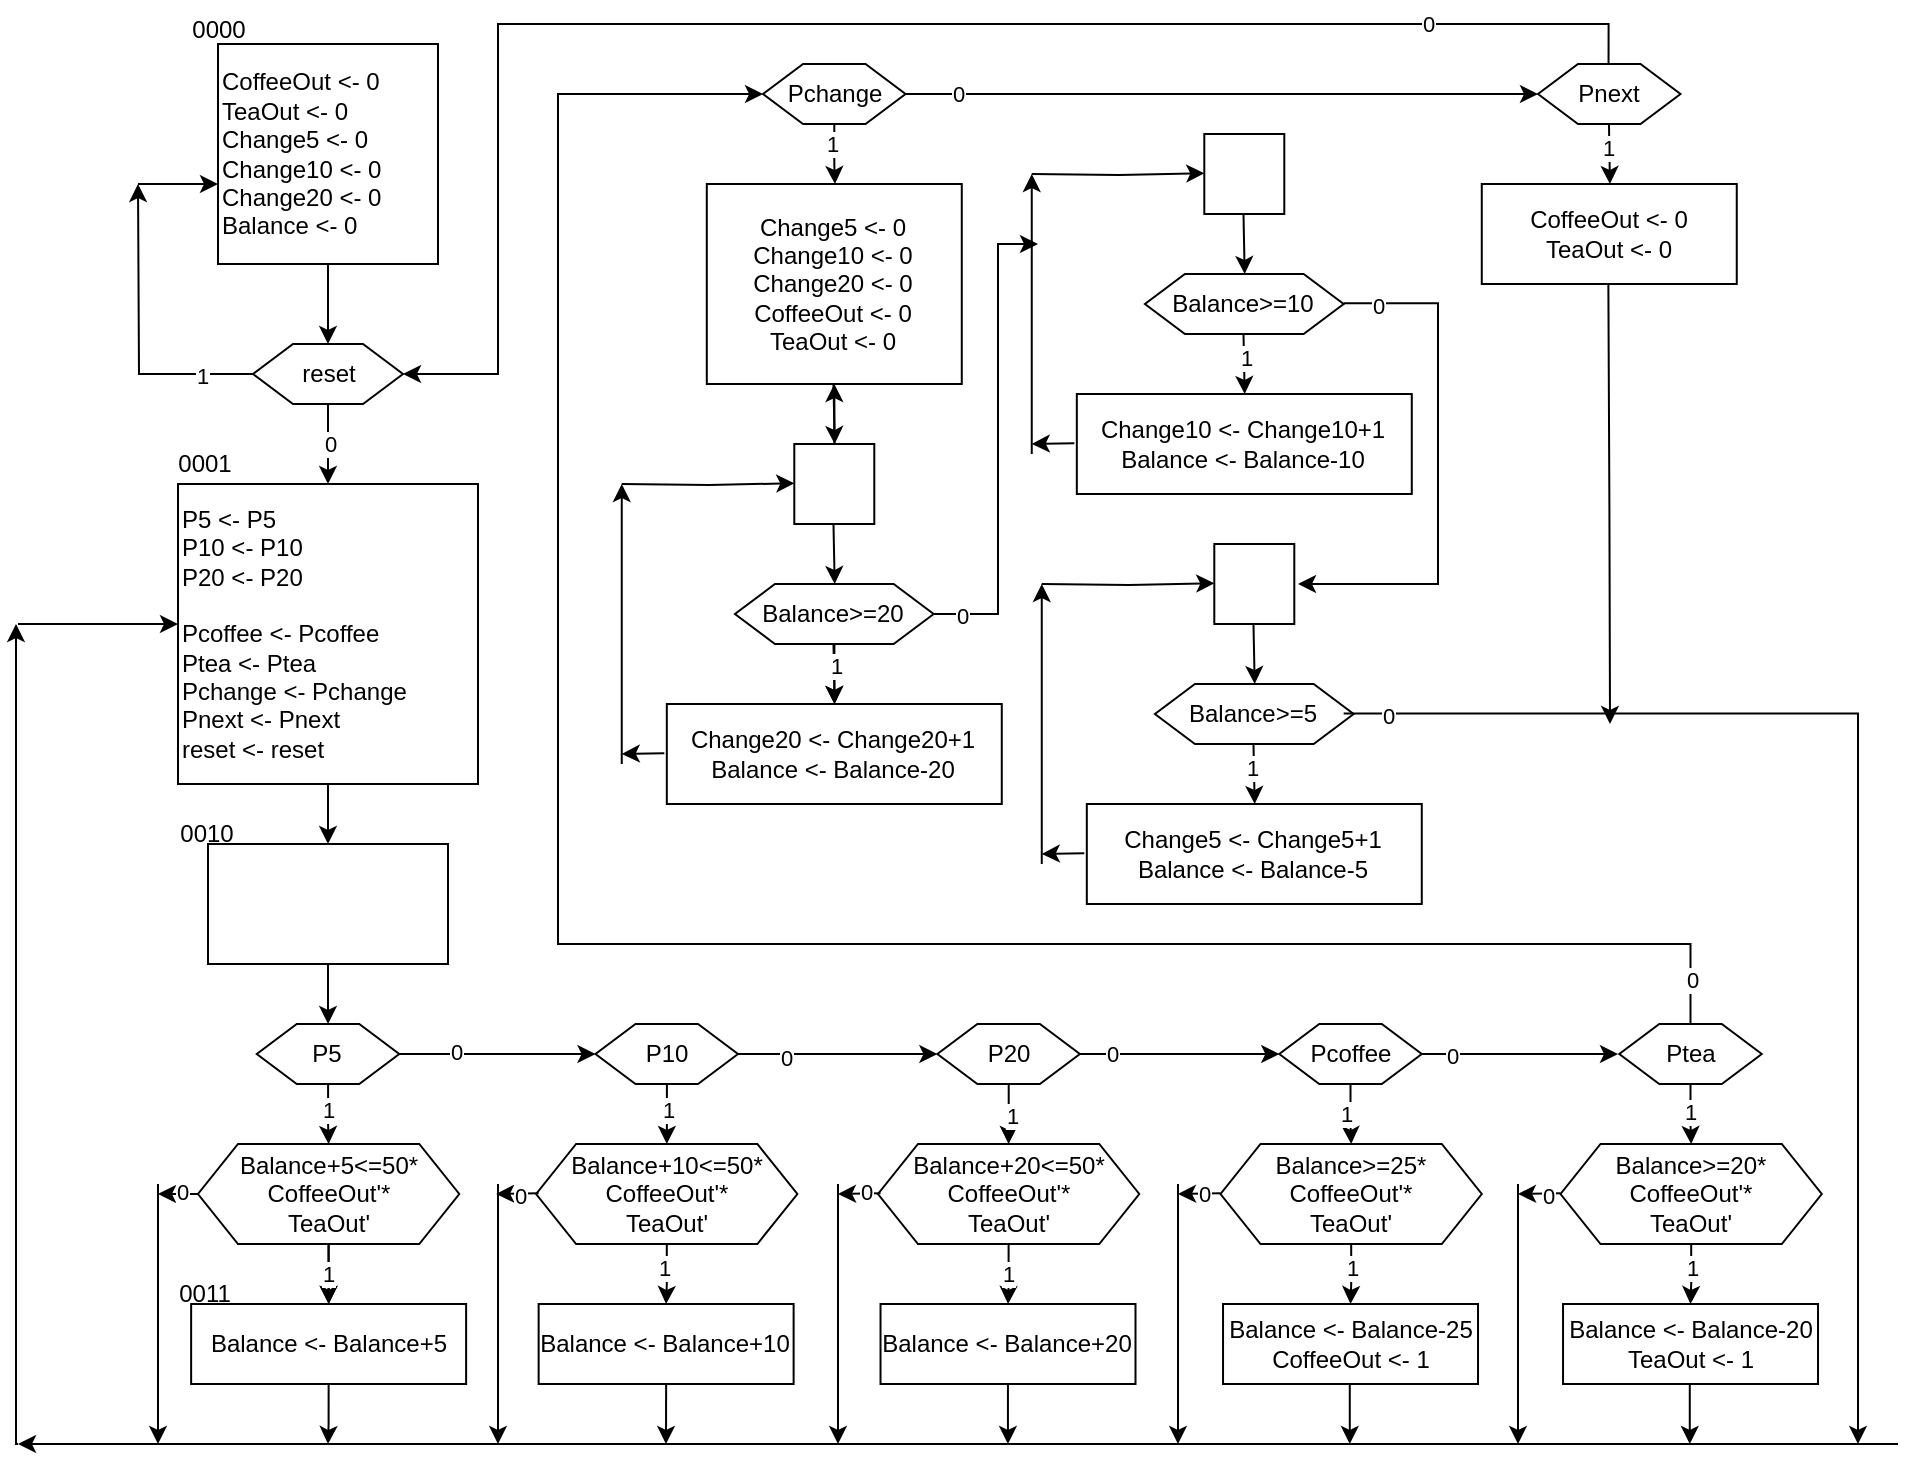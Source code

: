 <mxfile version="22.0.8" type="github">
  <diagram name="Page-1" id="a-lz978gGx6K19uARcvc">
    <mxGraphModel dx="2284" dy="790" grid="1" gridSize="10" guides="1" tooltips="1" connect="1" arrows="1" fold="1" page="1" pageScale="1" pageWidth="850" pageHeight="1100" math="0" shadow="0">
      <root>
        <mxCell id="0" />
        <mxCell id="1" parent="0" />
        <mxCell id="YPnYqugieRIAXHoPEM4v-4" value="" style="edgeStyle=orthogonalEdgeStyle;rounded=0;orthogonalLoop=1;jettySize=auto;html=1;" parent="1" source="YPnYqugieRIAXHoPEM4v-1" target="YPnYqugieRIAXHoPEM4v-2" edge="1">
          <mxGeometry relative="1" as="geometry" />
        </mxCell>
        <mxCell id="YPnYqugieRIAXHoPEM4v-1" value="CoffeeOut &amp;lt;- 0&lt;br&gt;TeaOut &amp;lt;- 0&lt;br&gt;Change5 &amp;lt;- 0&lt;br&gt;Change10 &amp;lt;- 0&lt;br&gt;Change20 &amp;lt;- 0&lt;br&gt;&lt;div style=&quot;&quot;&gt;&lt;span style=&quot;background-color: initial;&quot;&gt;Balance &amp;lt;- 0&lt;/span&gt;&lt;/div&gt;" style="whiteSpace=wrap;html=1;aspect=fixed;align=left;" parent="1" vertex="1">
          <mxGeometry x="80" y="80" width="110" height="110" as="geometry" />
        </mxCell>
        <mxCell id="YPnYqugieRIAXHoPEM4v-5" style="edgeStyle=orthogonalEdgeStyle;rounded=0;orthogonalLoop=1;jettySize=auto;html=1;" parent="1" source="YPnYqugieRIAXHoPEM4v-2" edge="1">
          <mxGeometry relative="1" as="geometry">
            <mxPoint x="40" y="150" as="targetPoint" />
          </mxGeometry>
        </mxCell>
        <mxCell id="B4vN6VEIP0nUrANsFfqJ-103" value="1" style="edgeLabel;html=1;align=center;verticalAlign=middle;resizable=0;points=[];" parent="YPnYqugieRIAXHoPEM4v-5" vertex="1" connectable="0">
          <mxGeometry x="-0.662" y="1" relative="1" as="geometry">
            <mxPoint as="offset" />
          </mxGeometry>
        </mxCell>
        <mxCell id="YPnYqugieRIAXHoPEM4v-8" style="edgeStyle=orthogonalEdgeStyle;rounded=0;orthogonalLoop=1;jettySize=auto;html=1;exitX=0.5;exitY=1;exitDx=0;exitDy=0;entryX=0.5;entryY=0;entryDx=0;entryDy=0;" parent="1" source="YPnYqugieRIAXHoPEM4v-2" target="YPnYqugieRIAXHoPEM4v-9" edge="1">
          <mxGeometry relative="1" as="geometry">
            <mxPoint x="135" y="290" as="targetPoint" />
          </mxGeometry>
        </mxCell>
        <mxCell id="B4vN6VEIP0nUrANsFfqJ-104" value="0" style="edgeLabel;html=1;align=center;verticalAlign=middle;resizable=0;points=[];" parent="YPnYqugieRIAXHoPEM4v-8" vertex="1" connectable="0">
          <mxGeometry x="-0.032" y="1" relative="1" as="geometry">
            <mxPoint as="offset" />
          </mxGeometry>
        </mxCell>
        <mxCell id="YPnYqugieRIAXHoPEM4v-2" value="reset" style="shape=hexagon;perimeter=hexagonPerimeter2;whiteSpace=wrap;html=1;fixedSize=1;" parent="1" vertex="1">
          <mxGeometry x="97.5" y="230" width="75" height="30" as="geometry" />
        </mxCell>
        <mxCell id="YPnYqugieRIAXHoPEM4v-7" value="" style="endArrow=classic;html=1;rounded=0;" parent="1" edge="1">
          <mxGeometry width="50" height="50" relative="1" as="geometry">
            <mxPoint x="40" y="150" as="sourcePoint" />
            <mxPoint x="80" y="150" as="targetPoint" />
          </mxGeometry>
        </mxCell>
        <mxCell id="YPnYqugieRIAXHoPEM4v-11" value="" style="edgeStyle=orthogonalEdgeStyle;rounded=0;orthogonalLoop=1;jettySize=auto;html=1;" parent="1" source="YPnYqugieRIAXHoPEM4v-9" target="YPnYqugieRIAXHoPEM4v-10" edge="1">
          <mxGeometry relative="1" as="geometry" />
        </mxCell>
        <mxCell id="YPnYqugieRIAXHoPEM4v-9" value="P5 &amp;lt;- P5&lt;br&gt;P10 &amp;lt;- P10&lt;br&gt;P20 &amp;lt;- P20&lt;br&gt;&lt;br&gt;Pcoffee &amp;lt;- Pcoffee&lt;br&gt;Ptea &amp;lt;- Ptea&lt;br&gt;&lt;div style=&quot;&quot;&gt;&lt;span style=&quot;background-color: initial;&quot;&gt;Pchange &amp;lt;- Pchange&lt;/span&gt;&lt;/div&gt;&lt;div style=&quot;&quot;&gt;&lt;span style=&quot;background-color: initial;&quot;&gt;Pnext &amp;lt;- Pnext&lt;br&gt;&lt;/span&gt;&lt;/div&gt;&lt;div style=&quot;&quot;&gt;reset &amp;lt;- reset&lt;/div&gt;" style="whiteSpace=wrap;html=1;aspect=fixed;align=left;" parent="1" vertex="1">
          <mxGeometry x="60" y="300" width="150" height="150" as="geometry" />
        </mxCell>
        <mxCell id="B4vN6VEIP0nUrANsFfqJ-2" value="" style="edgeStyle=orthogonalEdgeStyle;rounded=0;orthogonalLoop=1;jettySize=auto;html=1;" parent="1" source="YPnYqugieRIAXHoPEM4v-10" target="B4vN6VEIP0nUrANsFfqJ-1" edge="1">
          <mxGeometry relative="1" as="geometry" />
        </mxCell>
        <mxCell id="YPnYqugieRIAXHoPEM4v-10" value="" style="whiteSpace=wrap;html=1;align=left;" parent="1" vertex="1">
          <mxGeometry x="75" y="480" width="120" height="60" as="geometry" />
        </mxCell>
        <mxCell id="B4vN6VEIP0nUrANsFfqJ-4" value="" style="edgeStyle=orthogonalEdgeStyle;rounded=0;orthogonalLoop=1;jettySize=auto;html=1;entryX=0;entryY=0.5;entryDx=0;entryDy=0;" parent="1" source="B4vN6VEIP0nUrANsFfqJ-1" target="B4vN6VEIP0nUrANsFfqJ-14" edge="1">
          <mxGeometry relative="1" as="geometry">
            <mxPoint x="230" y="585" as="targetPoint" />
          </mxGeometry>
        </mxCell>
        <mxCell id="B4vN6VEIP0nUrANsFfqJ-105" value="0" style="edgeLabel;html=1;align=center;verticalAlign=middle;resizable=0;points=[];" parent="B4vN6VEIP0nUrANsFfqJ-4" vertex="1" connectable="0">
          <mxGeometry x="-0.428" y="1" relative="1" as="geometry">
            <mxPoint as="offset" />
          </mxGeometry>
        </mxCell>
        <mxCell id="B4vN6VEIP0nUrANsFfqJ-6" value="" style="edgeStyle=orthogonalEdgeStyle;rounded=0;orthogonalLoop=1;jettySize=auto;html=1;" parent="1" source="B4vN6VEIP0nUrANsFfqJ-1" target="B4vN6VEIP0nUrANsFfqJ-5" edge="1">
          <mxGeometry relative="1" as="geometry" />
        </mxCell>
        <mxCell id="B4vN6VEIP0nUrANsFfqJ-109" value="1" style="edgeLabel;html=1;align=center;verticalAlign=middle;resizable=0;points=[];" parent="B4vN6VEIP0nUrANsFfqJ-6" vertex="1" connectable="0">
          <mxGeometry x="-0.318" relative="1" as="geometry">
            <mxPoint y="2" as="offset" />
          </mxGeometry>
        </mxCell>
        <mxCell id="B4vN6VEIP0nUrANsFfqJ-1" value="P5" style="shape=hexagon;perimeter=hexagonPerimeter2;whiteSpace=wrap;html=1;fixedSize=1;" parent="1" vertex="1">
          <mxGeometry x="99.38" y="570" width="71.25" height="30" as="geometry" />
        </mxCell>
        <mxCell id="B4vN6VEIP0nUrANsFfqJ-8" value="" style="edgeStyle=orthogonalEdgeStyle;rounded=0;orthogonalLoop=1;jettySize=auto;html=1;" parent="1" source="B4vN6VEIP0nUrANsFfqJ-5" target="B4vN6VEIP0nUrANsFfqJ-7" edge="1">
          <mxGeometry relative="1" as="geometry" />
        </mxCell>
        <mxCell id="B4vN6VEIP0nUrANsFfqJ-21" value="1" style="edgeStyle=orthogonalEdgeStyle;rounded=0;orthogonalLoop=1;jettySize=auto;html=1;" parent="1" source="B4vN6VEIP0nUrANsFfqJ-5" target="B4vN6VEIP0nUrANsFfqJ-7" edge="1">
          <mxGeometry relative="1" as="geometry" />
        </mxCell>
        <mxCell id="B4vN6VEIP0nUrANsFfqJ-5" value="Balance+5&amp;lt;=50*&lt;br&gt;CoffeeOut&#39;*&lt;br&gt;TeaOut&#39;" style="shape=hexagon;perimeter=hexagonPerimeter2;whiteSpace=wrap;html=1;fixedSize=1;" parent="1" vertex="1">
          <mxGeometry x="70" y="630" width="130.63" height="50" as="geometry" />
        </mxCell>
        <mxCell id="B4vN6VEIP0nUrANsFfqJ-7" value="Balance &amp;lt;- Balance+5" style="whiteSpace=wrap;html=1;" parent="1" vertex="1">
          <mxGeometry x="66.57" y="710" width="137.49" height="40" as="geometry" />
        </mxCell>
        <mxCell id="B4vN6VEIP0nUrANsFfqJ-10" value="" style="endArrow=classic;html=1;rounded=0;" parent="1" edge="1">
          <mxGeometry width="50" height="50" relative="1" as="geometry">
            <mxPoint x="-20" y="370" as="sourcePoint" />
            <mxPoint x="60" y="370" as="targetPoint" />
          </mxGeometry>
        </mxCell>
        <mxCell id="B4vN6VEIP0nUrANsFfqJ-11" value="" style="endArrow=classic;html=1;rounded=0;exitX=0;exitY=0.5;exitDx=0;exitDy=0;" parent="1" source="B4vN6VEIP0nUrANsFfqJ-5" edge="1">
          <mxGeometry width="50" height="50" relative="1" as="geometry">
            <mxPoint x="30" y="654.63" as="sourcePoint" />
            <mxPoint x="50" y="655" as="targetPoint" />
          </mxGeometry>
        </mxCell>
        <mxCell id="B4vN6VEIP0nUrANsFfqJ-114" value="0" style="edgeLabel;html=1;align=center;verticalAlign=middle;resizable=0;points=[];" parent="B4vN6VEIP0nUrANsFfqJ-11" vertex="1" connectable="0">
          <mxGeometry x="-0.22" y="-1" relative="1" as="geometry">
            <mxPoint as="offset" />
          </mxGeometry>
        </mxCell>
        <mxCell id="B4vN6VEIP0nUrANsFfqJ-12" value="" style="edgeStyle=orthogonalEdgeStyle;rounded=0;orthogonalLoop=1;jettySize=auto;html=1;entryX=0;entryY=0.5;entryDx=0;entryDy=0;" parent="1" source="B4vN6VEIP0nUrANsFfqJ-14" target="B4vN6VEIP0nUrANsFfqJ-26" edge="1">
          <mxGeometry relative="1" as="geometry">
            <mxPoint x="380" y="585" as="targetPoint" />
          </mxGeometry>
        </mxCell>
        <mxCell id="B4vN6VEIP0nUrANsFfqJ-106" value="0" style="edgeLabel;html=1;align=center;verticalAlign=middle;resizable=0;points=[];" parent="B4vN6VEIP0nUrANsFfqJ-12" vertex="1" connectable="0">
          <mxGeometry x="-0.52" y="-2" relative="1" as="geometry">
            <mxPoint as="offset" />
          </mxGeometry>
        </mxCell>
        <mxCell id="B4vN6VEIP0nUrANsFfqJ-13" value="" style="edgeStyle=orthogonalEdgeStyle;rounded=0;orthogonalLoop=1;jettySize=auto;html=1;" parent="1" source="B4vN6VEIP0nUrANsFfqJ-14" target="B4vN6VEIP0nUrANsFfqJ-16" edge="1">
          <mxGeometry relative="1" as="geometry" />
        </mxCell>
        <mxCell id="B4vN6VEIP0nUrANsFfqJ-110" value="1" style="edgeLabel;html=1;align=center;verticalAlign=middle;resizable=0;points=[];" parent="B4vN6VEIP0nUrANsFfqJ-13" vertex="1" connectable="0">
          <mxGeometry x="-0.314" relative="1" as="geometry">
            <mxPoint y="2" as="offset" />
          </mxGeometry>
        </mxCell>
        <mxCell id="B4vN6VEIP0nUrANsFfqJ-14" value="P10" style="shape=hexagon;perimeter=hexagonPerimeter2;whiteSpace=wrap;html=1;fixedSize=1;" parent="1" vertex="1">
          <mxGeometry x="268.75" y="570" width="71.25" height="30" as="geometry" />
        </mxCell>
        <mxCell id="B4vN6VEIP0nUrANsFfqJ-15" value="" style="edgeStyle=orthogonalEdgeStyle;rounded=0;orthogonalLoop=1;jettySize=auto;html=1;" parent="1" source="B4vN6VEIP0nUrANsFfqJ-16" target="B4vN6VEIP0nUrANsFfqJ-17" edge="1">
          <mxGeometry relative="1" as="geometry" />
        </mxCell>
        <mxCell id="B4vN6VEIP0nUrANsFfqJ-119" value="1" style="edgeLabel;html=1;align=center;verticalAlign=middle;resizable=0;points=[];" parent="B4vN6VEIP0nUrANsFfqJ-15" vertex="1" connectable="0">
          <mxGeometry x="-0.204" y="-2" relative="1" as="geometry">
            <mxPoint as="offset" />
          </mxGeometry>
        </mxCell>
        <mxCell id="B4vN6VEIP0nUrANsFfqJ-16" value="Balance+10&amp;lt;=50*&lt;br&gt;CoffeeOut&#39;*&lt;br&gt;TeaOut&#39;" style="shape=hexagon;perimeter=hexagonPerimeter2;whiteSpace=wrap;html=1;fixedSize=1;" parent="1" vertex="1">
          <mxGeometry x="239.06" y="630" width="130.63" height="50" as="geometry" />
        </mxCell>
        <mxCell id="B4vN6VEIP0nUrANsFfqJ-17" value="Balance &amp;lt;- Balance+10" style="whiteSpace=wrap;html=1;" parent="1" vertex="1">
          <mxGeometry x="240.32" y="710" width="127.49" height="40" as="geometry" />
        </mxCell>
        <mxCell id="B4vN6VEIP0nUrANsFfqJ-19" value="" style="endArrow=classic;html=1;rounded=0;" parent="1" edge="1">
          <mxGeometry width="50" height="50" relative="1" as="geometry">
            <mxPoint x="920" y="780" as="sourcePoint" />
            <mxPoint x="-20" y="780" as="targetPoint" />
          </mxGeometry>
        </mxCell>
        <mxCell id="B4vN6VEIP0nUrANsFfqJ-20" value="" style="edgeStyle=orthogonalEdgeStyle;rounded=0;orthogonalLoop=1;jettySize=auto;html=1;exitX=0.5;exitY=1;exitDx=0;exitDy=0;" parent="1" source="B4vN6VEIP0nUrANsFfqJ-17" edge="1">
          <mxGeometry relative="1" as="geometry">
            <mxPoint x="284.63" y="800" as="sourcePoint" />
            <mxPoint x="304" y="780" as="targetPoint" />
          </mxGeometry>
        </mxCell>
        <mxCell id="B4vN6VEIP0nUrANsFfqJ-22" value="" style="edgeStyle=orthogonalEdgeStyle;rounded=0;orthogonalLoop=1;jettySize=auto;html=1;" parent="1" edge="1">
          <mxGeometry relative="1" as="geometry">
            <mxPoint x="-20" y="780" as="sourcePoint" />
            <mxPoint x="-21" y="370" as="targetPoint" />
            <Array as="points">
              <mxPoint x="-21" y="780" />
            </Array>
          </mxGeometry>
        </mxCell>
        <mxCell id="B4vN6VEIP0nUrANsFfqJ-23" value="" style="edgeStyle=orthogonalEdgeStyle;rounded=0;orthogonalLoop=1;jettySize=auto;html=1;exitX=0.5;exitY=1;exitDx=0;exitDy=0;" parent="1" source="B4vN6VEIP0nUrANsFfqJ-7" edge="1">
          <mxGeometry relative="1" as="geometry">
            <mxPoint x="60" y="740" as="sourcePoint" />
            <mxPoint x="135" y="780" as="targetPoint" />
            <Array as="points">
              <mxPoint x="135" y="770" />
              <mxPoint x="135" y="770" />
            </Array>
          </mxGeometry>
        </mxCell>
        <mxCell id="B4vN6VEIP0nUrANsFfqJ-24" value="" style="edgeStyle=orthogonalEdgeStyle;rounded=0;orthogonalLoop=1;jettySize=auto;html=1;entryX=0;entryY=0.5;entryDx=0;entryDy=0;" parent="1" source="B4vN6VEIP0nUrANsFfqJ-26" target="B4vN6VEIP0nUrANsFfqJ-36" edge="1">
          <mxGeometry relative="1" as="geometry">
            <mxPoint x="570.31" y="585" as="targetPoint" />
          </mxGeometry>
        </mxCell>
        <mxCell id="B4vN6VEIP0nUrANsFfqJ-107" value="0" style="edgeLabel;html=1;align=center;verticalAlign=middle;resizable=0;points=[];" parent="B4vN6VEIP0nUrANsFfqJ-24" vertex="1" connectable="0">
          <mxGeometry x="-0.686" relative="1" as="geometry">
            <mxPoint as="offset" />
          </mxGeometry>
        </mxCell>
        <mxCell id="B4vN6VEIP0nUrANsFfqJ-25" value="" style="edgeStyle=orthogonalEdgeStyle;rounded=0;orthogonalLoop=1;jettySize=auto;html=1;" parent="1" source="B4vN6VEIP0nUrANsFfqJ-26" target="B4vN6VEIP0nUrANsFfqJ-28" edge="1">
          <mxGeometry relative="1" as="geometry" />
        </mxCell>
        <mxCell id="B4vN6VEIP0nUrANsFfqJ-111" value="1" style="edgeLabel;html=1;align=center;verticalAlign=middle;resizable=0;points=[];" parent="B4vN6VEIP0nUrANsFfqJ-25" vertex="1" connectable="0">
          <mxGeometry x="-0.167" y="1" relative="1" as="geometry">
            <mxPoint y="3" as="offset" />
          </mxGeometry>
        </mxCell>
        <mxCell id="B4vN6VEIP0nUrANsFfqJ-26" value="P20" style="shape=hexagon;perimeter=hexagonPerimeter2;whiteSpace=wrap;html=1;fixedSize=1;" parent="1" vertex="1">
          <mxGeometry x="439.69" y="570" width="71.25" height="30" as="geometry" />
        </mxCell>
        <mxCell id="B4vN6VEIP0nUrANsFfqJ-27" value="1" style="edgeStyle=orthogonalEdgeStyle;rounded=0;orthogonalLoop=1;jettySize=auto;html=1;" parent="1" source="B4vN6VEIP0nUrANsFfqJ-28" target="B4vN6VEIP0nUrANsFfqJ-29" edge="1">
          <mxGeometry relative="1" as="geometry" />
        </mxCell>
        <mxCell id="B4vN6VEIP0nUrANsFfqJ-28" value="Balance+20&amp;lt;=50*&lt;br&gt;CoffeeOut&#39;*&lt;br&gt;TeaOut&#39;" style="shape=hexagon;perimeter=hexagonPerimeter2;whiteSpace=wrap;html=1;fixedSize=1;" parent="1" vertex="1">
          <mxGeometry x="410" y="630" width="130.63" height="50" as="geometry" />
        </mxCell>
        <mxCell id="B4vN6VEIP0nUrANsFfqJ-29" value="Balance &amp;lt;- Balance+20" style="whiteSpace=wrap;html=1;" parent="1" vertex="1">
          <mxGeometry x="411.26" y="710" width="127.49" height="40" as="geometry" />
        </mxCell>
        <mxCell id="B4vN6VEIP0nUrANsFfqJ-34" value="" style="edgeStyle=orthogonalEdgeStyle;rounded=0;orthogonalLoop=1;jettySize=auto;html=1;" parent="1" source="B4vN6VEIP0nUrANsFfqJ-36" edge="1">
          <mxGeometry relative="1" as="geometry">
            <mxPoint x="780" y="585" as="targetPoint" />
          </mxGeometry>
        </mxCell>
        <mxCell id="B4vN6VEIP0nUrANsFfqJ-108" value="0" style="edgeLabel;html=1;align=center;verticalAlign=middle;resizable=0;points=[];" parent="B4vN6VEIP0nUrANsFfqJ-34" vertex="1" connectable="0">
          <mxGeometry x="-0.702" y="-1" relative="1" as="geometry">
            <mxPoint as="offset" />
          </mxGeometry>
        </mxCell>
        <mxCell id="B4vN6VEIP0nUrANsFfqJ-35" value="" style="edgeStyle=orthogonalEdgeStyle;rounded=0;orthogonalLoop=1;jettySize=auto;html=1;" parent="1" source="B4vN6VEIP0nUrANsFfqJ-36" target="B4vN6VEIP0nUrANsFfqJ-38" edge="1">
          <mxGeometry relative="1" as="geometry" />
        </mxCell>
        <mxCell id="B4vN6VEIP0nUrANsFfqJ-112" value="1" style="edgeLabel;html=1;align=center;verticalAlign=middle;resizable=0;points=[];" parent="B4vN6VEIP0nUrANsFfqJ-35" vertex="1" connectable="0">
          <mxGeometry x="-0.214" y="-2" relative="1" as="geometry">
            <mxPoint x="-1" y="3" as="offset" />
          </mxGeometry>
        </mxCell>
        <mxCell id="B4vN6VEIP0nUrANsFfqJ-36" value="Pcoffee" style="shape=hexagon;perimeter=hexagonPerimeter2;whiteSpace=wrap;html=1;fixedSize=1;" parent="1" vertex="1">
          <mxGeometry x="610.64" y="570" width="71.25" height="30" as="geometry" />
        </mxCell>
        <mxCell id="B4vN6VEIP0nUrANsFfqJ-37" value="" style="edgeStyle=orthogonalEdgeStyle;rounded=0;orthogonalLoop=1;jettySize=auto;html=1;" parent="1" source="B4vN6VEIP0nUrANsFfqJ-38" target="B4vN6VEIP0nUrANsFfqJ-39" edge="1">
          <mxGeometry relative="1" as="geometry" />
        </mxCell>
        <mxCell id="B4vN6VEIP0nUrANsFfqJ-120" value="1" style="edgeLabel;html=1;align=center;verticalAlign=middle;resizable=0;points=[];" parent="B4vN6VEIP0nUrANsFfqJ-37" vertex="1" connectable="0">
          <mxGeometry x="-0.204" relative="1" as="geometry">
            <mxPoint as="offset" />
          </mxGeometry>
        </mxCell>
        <mxCell id="B4vN6VEIP0nUrANsFfqJ-38" value="Balance&amp;gt;=25*&lt;br&gt;CoffeeOut&#39;*&lt;br&gt;TeaOut&#39;" style="shape=hexagon;perimeter=hexagonPerimeter2;whiteSpace=wrap;html=1;fixedSize=1;" parent="1" vertex="1">
          <mxGeometry x="581.26" y="630" width="130.63" height="50" as="geometry" />
        </mxCell>
        <mxCell id="B4vN6VEIP0nUrANsFfqJ-39" value="Balance &amp;lt;- Balance-25&lt;br&gt;CoffeeOut &amp;lt;- 1" style="whiteSpace=wrap;html=1;" parent="1" vertex="1">
          <mxGeometry x="582.52" y="710" width="127.49" height="40" as="geometry" />
        </mxCell>
        <mxCell id="B4vN6VEIP0nUrANsFfqJ-40" value="" style="edgeStyle=orthogonalEdgeStyle;rounded=0;orthogonalLoop=1;jettySize=auto;html=1;" parent="1" edge="1">
          <mxGeometry relative="1" as="geometry">
            <mxPoint x="645.89" y="750" as="sourcePoint" />
            <mxPoint x="645.89" y="780" as="targetPoint" />
          </mxGeometry>
        </mxCell>
        <mxCell id="B4vN6VEIP0nUrANsFfqJ-43" value="" style="edgeStyle=orthogonalEdgeStyle;rounded=0;orthogonalLoop=1;jettySize=auto;html=1;" parent="1" edge="1">
          <mxGeometry relative="1" as="geometry">
            <mxPoint x="50" y="650" as="sourcePoint" />
            <mxPoint x="50" y="780" as="targetPoint" />
          </mxGeometry>
        </mxCell>
        <mxCell id="B4vN6VEIP0nUrANsFfqJ-45" value="" style="endArrow=classic;html=1;rounded=0;exitX=0;exitY=0.5;exitDx=0;exitDy=0;" parent="1" edge="1">
          <mxGeometry width="50" height="50" relative="1" as="geometry">
            <mxPoint x="240.32" y="654.66" as="sourcePoint" />
            <mxPoint x="219.06" y="655" as="targetPoint" />
          </mxGeometry>
        </mxCell>
        <mxCell id="B4vN6VEIP0nUrANsFfqJ-115" value="0" style="edgeLabel;html=1;align=center;verticalAlign=middle;resizable=0;points=[];" parent="B4vN6VEIP0nUrANsFfqJ-45" vertex="1" connectable="0">
          <mxGeometry x="-0.074" y="1" relative="1" as="geometry">
            <mxPoint as="offset" />
          </mxGeometry>
        </mxCell>
        <mxCell id="B4vN6VEIP0nUrANsFfqJ-46" value="" style="edgeStyle=orthogonalEdgeStyle;rounded=0;orthogonalLoop=1;jettySize=auto;html=1;" parent="1" edge="1">
          <mxGeometry relative="1" as="geometry">
            <mxPoint x="220" y="650" as="sourcePoint" />
            <mxPoint x="220" y="780" as="targetPoint" />
          </mxGeometry>
        </mxCell>
        <mxCell id="B4vN6VEIP0nUrANsFfqJ-47" value="" style="endArrow=classic;html=1;rounded=0;exitX=0;exitY=0.5;exitDx=0;exitDy=0;" parent="1" edge="1">
          <mxGeometry width="50" height="50" relative="1" as="geometry">
            <mxPoint x="411.26" y="654.66" as="sourcePoint" />
            <mxPoint x="390" y="655" as="targetPoint" />
          </mxGeometry>
        </mxCell>
        <mxCell id="B4vN6VEIP0nUrANsFfqJ-116" value="0" style="edgeLabel;html=1;align=center;verticalAlign=middle;resizable=0;points=[];" parent="B4vN6VEIP0nUrANsFfqJ-47" vertex="1" connectable="0">
          <mxGeometry x="-0.286" y="-1" relative="1" as="geometry">
            <mxPoint as="offset" />
          </mxGeometry>
        </mxCell>
        <mxCell id="B4vN6VEIP0nUrANsFfqJ-48" value="" style="edgeStyle=orthogonalEdgeStyle;rounded=0;orthogonalLoop=1;jettySize=auto;html=1;" parent="1" edge="1">
          <mxGeometry relative="1" as="geometry">
            <mxPoint x="390" y="650" as="sourcePoint" />
            <mxPoint x="390" y="780" as="targetPoint" />
          </mxGeometry>
        </mxCell>
        <mxCell id="B4vN6VEIP0nUrANsFfqJ-49" value="" style="edgeStyle=orthogonalEdgeStyle;rounded=0;orthogonalLoop=1;jettySize=auto;html=1;exitX=0.5;exitY=1;exitDx=0;exitDy=0;" parent="1" edge="1">
          <mxGeometry relative="1" as="geometry">
            <mxPoint x="474.97" y="750" as="sourcePoint" />
            <mxPoint x="474.97" y="780" as="targetPoint" />
          </mxGeometry>
        </mxCell>
        <mxCell id="B4vN6VEIP0nUrANsFfqJ-50" value="" style="endArrow=classic;html=1;rounded=0;exitX=0;exitY=0.5;exitDx=0;exitDy=0;" parent="1" edge="1">
          <mxGeometry width="50" height="50" relative="1" as="geometry">
            <mxPoint x="581.26" y="654.66" as="sourcePoint" />
            <mxPoint x="560" y="655" as="targetPoint" />
          </mxGeometry>
        </mxCell>
        <mxCell id="B4vN6VEIP0nUrANsFfqJ-117" value="0" style="edgeLabel;html=1;align=center;verticalAlign=middle;resizable=0;points=[];" parent="B4vN6VEIP0nUrANsFfqJ-50" vertex="1" connectable="0">
          <mxGeometry x="-0.171" relative="1" as="geometry">
            <mxPoint as="offset" />
          </mxGeometry>
        </mxCell>
        <mxCell id="B4vN6VEIP0nUrANsFfqJ-51" value="" style="edgeStyle=orthogonalEdgeStyle;rounded=0;orthogonalLoop=1;jettySize=auto;html=1;" parent="1" edge="1">
          <mxGeometry relative="1" as="geometry">
            <mxPoint x="560" y="650" as="sourcePoint" />
            <mxPoint x="560" y="780" as="targetPoint" />
          </mxGeometry>
        </mxCell>
        <mxCell id="B4vN6VEIP0nUrANsFfqJ-52" value="" style="edgeStyle=orthogonalEdgeStyle;rounded=0;orthogonalLoop=1;jettySize=auto;html=1;entryX=0;entryY=0.5;entryDx=0;entryDy=0;" parent="1" source="B4vN6VEIP0nUrANsFfqJ-54" target="B4vN6VEIP0nUrANsFfqJ-64" edge="1">
          <mxGeometry relative="1" as="geometry">
            <mxPoint x="910" y="585" as="targetPoint" />
            <Array as="points">
              <mxPoint x="816" y="530" />
              <mxPoint x="250" y="530" />
              <mxPoint x="250" y="105" />
            </Array>
          </mxGeometry>
        </mxCell>
        <mxCell id="B4vN6VEIP0nUrANsFfqJ-122" value="0" style="edgeLabel;html=1;align=center;verticalAlign=middle;resizable=0;points=[];" parent="B4vN6VEIP0nUrANsFfqJ-52" vertex="1" connectable="0">
          <mxGeometry x="-0.96" relative="1" as="geometry">
            <mxPoint as="offset" />
          </mxGeometry>
        </mxCell>
        <mxCell id="B4vN6VEIP0nUrANsFfqJ-53" value="" style="edgeStyle=orthogonalEdgeStyle;rounded=0;orthogonalLoop=1;jettySize=auto;html=1;" parent="1" source="B4vN6VEIP0nUrANsFfqJ-54" target="B4vN6VEIP0nUrANsFfqJ-56" edge="1">
          <mxGeometry relative="1" as="geometry" />
        </mxCell>
        <mxCell id="B4vN6VEIP0nUrANsFfqJ-113" value="1" style="edgeLabel;html=1;align=center;verticalAlign=middle;resizable=0;points=[];" parent="B4vN6VEIP0nUrANsFfqJ-53" vertex="1" connectable="0">
          <mxGeometry x="-0.261" y="-1" relative="1" as="geometry">
            <mxPoint y="3" as="offset" />
          </mxGeometry>
        </mxCell>
        <mxCell id="B4vN6VEIP0nUrANsFfqJ-54" value="Ptea" style="shape=hexagon;perimeter=hexagonPerimeter2;whiteSpace=wrap;html=1;fixedSize=1;" parent="1" vertex="1">
          <mxGeometry x="780.64" y="570" width="71.25" height="30" as="geometry" />
        </mxCell>
        <mxCell id="B4vN6VEIP0nUrANsFfqJ-55" value="" style="edgeStyle=orthogonalEdgeStyle;rounded=0;orthogonalLoop=1;jettySize=auto;html=1;" parent="1" source="B4vN6VEIP0nUrANsFfqJ-56" target="B4vN6VEIP0nUrANsFfqJ-57" edge="1">
          <mxGeometry relative="1" as="geometry" />
        </mxCell>
        <mxCell id="B4vN6VEIP0nUrANsFfqJ-121" value="1" style="edgeLabel;html=1;align=center;verticalAlign=middle;resizable=0;points=[];" parent="B4vN6VEIP0nUrANsFfqJ-55" vertex="1" connectable="0">
          <mxGeometry x="-0.236" relative="1" as="geometry">
            <mxPoint as="offset" />
          </mxGeometry>
        </mxCell>
        <mxCell id="B4vN6VEIP0nUrANsFfqJ-56" value="Balance&amp;gt;=20*&lt;br&gt;CoffeeOut&#39;*&lt;br&gt;TeaOut&#39;" style="shape=hexagon;perimeter=hexagonPerimeter2;whiteSpace=wrap;html=1;fixedSize=1;" parent="1" vertex="1">
          <mxGeometry x="751.26" y="630" width="130.63" height="50" as="geometry" />
        </mxCell>
        <mxCell id="B4vN6VEIP0nUrANsFfqJ-57" value="Balance &amp;lt;- Balance-20&lt;br&gt;TeaOut &amp;lt;- 1" style="whiteSpace=wrap;html=1;" parent="1" vertex="1">
          <mxGeometry x="752.52" y="710" width="127.49" height="40" as="geometry" />
        </mxCell>
        <mxCell id="B4vN6VEIP0nUrANsFfqJ-58" value="" style="edgeStyle=orthogonalEdgeStyle;rounded=0;orthogonalLoop=1;jettySize=auto;html=1;" parent="1" edge="1">
          <mxGeometry relative="1" as="geometry">
            <mxPoint x="815.89" y="750" as="sourcePoint" />
            <mxPoint x="815.89" y="780" as="targetPoint" />
          </mxGeometry>
        </mxCell>
        <mxCell id="B4vN6VEIP0nUrANsFfqJ-59" value="" style="endArrow=classic;html=1;rounded=0;exitX=0;exitY=0.5;exitDx=0;exitDy=0;" parent="1" edge="1">
          <mxGeometry width="50" height="50" relative="1" as="geometry">
            <mxPoint x="751.26" y="654.66" as="sourcePoint" />
            <mxPoint x="730" y="655" as="targetPoint" />
          </mxGeometry>
        </mxCell>
        <mxCell id="B4vN6VEIP0nUrANsFfqJ-118" value="0" style="edgeLabel;html=1;align=center;verticalAlign=middle;resizable=0;points=[];" parent="B4vN6VEIP0nUrANsFfqJ-59" vertex="1" connectable="0">
          <mxGeometry x="-0.376" y="1" relative="1" as="geometry">
            <mxPoint as="offset" />
          </mxGeometry>
        </mxCell>
        <mxCell id="B4vN6VEIP0nUrANsFfqJ-60" value="" style="edgeStyle=orthogonalEdgeStyle;rounded=0;orthogonalLoop=1;jettySize=auto;html=1;" parent="1" edge="1">
          <mxGeometry relative="1" as="geometry">
            <mxPoint x="730" y="650" as="sourcePoint" />
            <mxPoint x="730" y="780" as="targetPoint" />
          </mxGeometry>
        </mxCell>
        <mxCell id="B4vN6VEIP0nUrANsFfqJ-62" value="" style="edgeStyle=orthogonalEdgeStyle;rounded=0;orthogonalLoop=1;jettySize=auto;html=1;" parent="1" source="B4vN6VEIP0nUrANsFfqJ-64" edge="1">
          <mxGeometry relative="1" as="geometry">
            <mxPoint x="740" y="105" as="targetPoint" />
          </mxGeometry>
        </mxCell>
        <mxCell id="B4vN6VEIP0nUrANsFfqJ-124" value="0" style="edgeLabel;html=1;align=center;verticalAlign=middle;resizable=0;points=[];" parent="B4vN6VEIP0nUrANsFfqJ-62" vertex="1" connectable="0">
          <mxGeometry x="-0.838" relative="1" as="geometry">
            <mxPoint as="offset" />
          </mxGeometry>
        </mxCell>
        <mxCell id="B4vN6VEIP0nUrANsFfqJ-63" value="" style="edgeStyle=orthogonalEdgeStyle;rounded=0;orthogonalLoop=1;jettySize=auto;html=1;" parent="1" source="B4vN6VEIP0nUrANsFfqJ-64" edge="1">
          <mxGeometry relative="1" as="geometry">
            <mxPoint x="388.48" y="150" as="targetPoint" />
          </mxGeometry>
        </mxCell>
        <mxCell id="B4vN6VEIP0nUrANsFfqJ-123" value="1" style="edgeLabel;html=1;align=center;verticalAlign=middle;resizable=0;points=[];" parent="B4vN6VEIP0nUrANsFfqJ-63" vertex="1" connectable="0">
          <mxGeometry x="-0.379" y="-1" relative="1" as="geometry">
            <mxPoint as="offset" />
          </mxGeometry>
        </mxCell>
        <mxCell id="B4vN6VEIP0nUrANsFfqJ-64" value="Pchange" style="shape=hexagon;perimeter=hexagonPerimeter2;whiteSpace=wrap;html=1;fixedSize=1;" parent="1" vertex="1">
          <mxGeometry x="352.52" y="90" width="71.25" height="30" as="geometry" />
        </mxCell>
        <mxCell id="B4vN6VEIP0nUrANsFfqJ-67" value="Change5 &amp;lt;- 0&lt;br&gt;Change10 &amp;lt;- 0&lt;br&gt;Change20 &amp;lt;- 0&lt;br&gt;CoffeeOut &amp;lt;- 0&lt;br&gt;TeaOut &amp;lt;- 0" style="whiteSpace=wrap;html=1;" parent="1" vertex="1">
          <mxGeometry x="324.4" y="150" width="127.49" height="100" as="geometry" />
        </mxCell>
        <mxCell id="B4vN6VEIP0nUrANsFfqJ-68" value="" style="edgeStyle=orthogonalEdgeStyle;rounded=0;orthogonalLoop=1;jettySize=auto;html=1;" parent="1" edge="1">
          <mxGeometry relative="1" as="geometry">
            <mxPoint x="281.89" y="440" as="sourcePoint" />
            <mxPoint x="281.88" y="300" as="targetPoint" />
          </mxGeometry>
        </mxCell>
        <mxCell id="B4vN6VEIP0nUrANsFfqJ-87" value="" style="edgeStyle=orthogonalEdgeStyle;rounded=0;orthogonalLoop=1;jettySize=auto;html=1;" parent="1" source="B4vN6VEIP0nUrANsFfqJ-71" edge="1">
          <mxGeometry relative="1" as="geometry">
            <mxPoint x="490" y="180" as="targetPoint" />
            <Array as="points">
              <mxPoint x="470" y="365" />
              <mxPoint x="470" y="180" />
            </Array>
          </mxGeometry>
        </mxCell>
        <mxCell id="B4vN6VEIP0nUrANsFfqJ-127" value="0" style="edgeLabel;html=1;align=center;verticalAlign=middle;resizable=0;points=[];" parent="B4vN6VEIP0nUrANsFfqJ-87" vertex="1" connectable="0">
          <mxGeometry x="-0.881" y="-1" relative="1" as="geometry">
            <mxPoint as="offset" />
          </mxGeometry>
        </mxCell>
        <mxCell id="B4vN6VEIP0nUrANsFfqJ-125" value="" style="edgeStyle=orthogonalEdgeStyle;rounded=0;orthogonalLoop=1;jettySize=auto;html=1;" parent="1" source="B4vN6VEIP0nUrANsFfqJ-71" target="B4vN6VEIP0nUrANsFfqJ-74" edge="1">
          <mxGeometry relative="1" as="geometry" />
        </mxCell>
        <mxCell id="B4vN6VEIP0nUrANsFfqJ-71" value="Balance&amp;gt;=20" style="shape=hexagon;perimeter=hexagonPerimeter2;whiteSpace=wrap;html=1;fixedSize=1;" parent="1" vertex="1">
          <mxGeometry x="338.47" y="350" width="99.36" height="30" as="geometry" />
        </mxCell>
        <mxCell id="B4vN6VEIP0nUrANsFfqJ-72" value="" style="edgeStyle=orthogonalEdgeStyle;rounded=0;orthogonalLoop=1;jettySize=auto;html=1;" parent="1" edge="1">
          <mxGeometry relative="1" as="geometry">
            <mxPoint x="387.74" y="250" as="sourcePoint" />
            <mxPoint x="388.34" y="280" as="targetPoint" />
          </mxGeometry>
        </mxCell>
        <mxCell id="B4vN6VEIP0nUrANsFfqJ-73" value="" style="edgeStyle=orthogonalEdgeStyle;rounded=0;orthogonalLoop=1;jettySize=auto;html=1;" parent="1" edge="1">
          <mxGeometry relative="1" as="geometry">
            <mxPoint x="387.74" y="380" as="sourcePoint" />
            <mxPoint x="388.34" y="410" as="targetPoint" />
          </mxGeometry>
        </mxCell>
        <mxCell id="B4vN6VEIP0nUrANsFfqJ-126" value="1" style="edgeLabel;html=1;align=center;verticalAlign=middle;resizable=0;points=[];" parent="B4vN6VEIP0nUrANsFfqJ-73" vertex="1" connectable="0">
          <mxGeometry x="-0.236" relative="1" as="geometry">
            <mxPoint as="offset" />
          </mxGeometry>
        </mxCell>
        <mxCell id="B4vN6VEIP0nUrANsFfqJ-74" value="Change20 &amp;lt;- Change20+1&lt;br&gt;Balance &amp;lt;- Balance-20" style="whiteSpace=wrap;html=1;" parent="1" vertex="1">
          <mxGeometry x="304.41" y="410" width="167.48" height="50" as="geometry" />
        </mxCell>
        <mxCell id="B4vN6VEIP0nUrANsFfqJ-97" style="edgeStyle=orthogonalEdgeStyle;rounded=0;orthogonalLoop=1;jettySize=auto;html=1;" parent="1" source="B4vN6VEIP0nUrANsFfqJ-75" target="B4vN6VEIP0nUrANsFfqJ-67" edge="1">
          <mxGeometry relative="1" as="geometry" />
        </mxCell>
        <mxCell id="B4vN6VEIP0nUrANsFfqJ-75" value="" style="whiteSpace=wrap;html=1;aspect=fixed;" parent="1" vertex="1">
          <mxGeometry x="368.15" y="280" width="40" height="40" as="geometry" />
        </mxCell>
        <mxCell id="B4vN6VEIP0nUrANsFfqJ-76" value="" style="edgeStyle=orthogonalEdgeStyle;rounded=0;orthogonalLoop=1;jettySize=auto;html=1;" parent="1" edge="1">
          <mxGeometry relative="1" as="geometry">
            <mxPoint x="387.74" y="320" as="sourcePoint" />
            <mxPoint x="388.34" y="350" as="targetPoint" />
          </mxGeometry>
        </mxCell>
        <mxCell id="B4vN6VEIP0nUrANsFfqJ-77" value="" style="endArrow=classic;html=1;rounded=0;exitX=0;exitY=0.5;exitDx=0;exitDy=0;" parent="1" edge="1">
          <mxGeometry width="50" height="50" relative="1" as="geometry">
            <mxPoint x="303.15" y="434.6" as="sourcePoint" />
            <mxPoint x="281.89" y="434.94" as="targetPoint" />
          </mxGeometry>
        </mxCell>
        <mxCell id="B4vN6VEIP0nUrANsFfqJ-78" value="" style="edgeStyle=orthogonalEdgeStyle;rounded=0;orthogonalLoop=1;jettySize=auto;html=1;entryX=0;entryY=0.5;entryDx=0;entryDy=0;" parent="1" edge="1">
          <mxGeometry relative="1" as="geometry">
            <mxPoint x="368.15" y="299.6" as="targetPoint" />
            <mxPoint x="281.88" y="300" as="sourcePoint" />
          </mxGeometry>
        </mxCell>
        <mxCell id="B4vN6VEIP0nUrANsFfqJ-79" value="" style="edgeStyle=orthogonalEdgeStyle;rounded=0;orthogonalLoop=1;jettySize=auto;html=1;" parent="1" edge="1">
          <mxGeometry relative="1" as="geometry">
            <mxPoint x="486.89" y="285" as="sourcePoint" />
            <mxPoint x="486.88" y="145" as="targetPoint" />
          </mxGeometry>
        </mxCell>
        <mxCell id="B4vN6VEIP0nUrANsFfqJ-80" value="Balance&amp;gt;=10" style="shape=hexagon;perimeter=hexagonPerimeter2;whiteSpace=wrap;html=1;fixedSize=1;" parent="1" vertex="1">
          <mxGeometry x="543.47" y="195" width="99.36" height="30" as="geometry" />
        </mxCell>
        <mxCell id="B4vN6VEIP0nUrANsFfqJ-81" value="" style="edgeStyle=orthogonalEdgeStyle;rounded=0;orthogonalLoop=1;jettySize=auto;html=1;" parent="1" edge="1">
          <mxGeometry relative="1" as="geometry">
            <mxPoint x="592.74" y="225" as="sourcePoint" />
            <mxPoint x="593.34" y="255" as="targetPoint" />
          </mxGeometry>
        </mxCell>
        <mxCell id="B4vN6VEIP0nUrANsFfqJ-128" value="1" style="edgeLabel;html=1;align=center;verticalAlign=middle;resizable=0;points=[];" parent="B4vN6VEIP0nUrANsFfqJ-81" vertex="1" connectable="0">
          <mxGeometry x="-0.181" relative="1" as="geometry">
            <mxPoint as="offset" />
          </mxGeometry>
        </mxCell>
        <mxCell id="B4vN6VEIP0nUrANsFfqJ-82" value="Change10 &amp;lt;- Change10+1&lt;br&gt;Balance &amp;lt;- Balance-10" style="whiteSpace=wrap;html=1;" parent="1" vertex="1">
          <mxGeometry x="509.41" y="255" width="167.48" height="50" as="geometry" />
        </mxCell>
        <mxCell id="B4vN6VEIP0nUrANsFfqJ-83" value="" style="whiteSpace=wrap;html=1;aspect=fixed;" parent="1" vertex="1">
          <mxGeometry x="573.15" y="125" width="40" height="40" as="geometry" />
        </mxCell>
        <mxCell id="B4vN6VEIP0nUrANsFfqJ-84" value="" style="edgeStyle=orthogonalEdgeStyle;rounded=0;orthogonalLoop=1;jettySize=auto;html=1;" parent="1" edge="1">
          <mxGeometry relative="1" as="geometry">
            <mxPoint x="592.74" y="165" as="sourcePoint" />
            <mxPoint x="593.34" y="195" as="targetPoint" />
          </mxGeometry>
        </mxCell>
        <mxCell id="B4vN6VEIP0nUrANsFfqJ-85" value="" style="endArrow=classic;html=1;rounded=0;exitX=0;exitY=0.5;exitDx=0;exitDy=0;" parent="1" edge="1">
          <mxGeometry width="50" height="50" relative="1" as="geometry">
            <mxPoint x="508.15" y="279.6" as="sourcePoint" />
            <mxPoint x="486.89" y="279.94" as="targetPoint" />
          </mxGeometry>
        </mxCell>
        <mxCell id="B4vN6VEIP0nUrANsFfqJ-86" value="" style="edgeStyle=orthogonalEdgeStyle;rounded=0;orthogonalLoop=1;jettySize=auto;html=1;entryX=0;entryY=0.5;entryDx=0;entryDy=0;" parent="1" edge="1">
          <mxGeometry relative="1" as="geometry">
            <mxPoint x="573.15" y="144.6" as="targetPoint" />
            <mxPoint x="486.88" y="145" as="sourcePoint" />
          </mxGeometry>
        </mxCell>
        <mxCell id="B4vN6VEIP0nUrANsFfqJ-88" value="" style="edgeStyle=orthogonalEdgeStyle;rounded=0;orthogonalLoop=1;jettySize=auto;html=1;" parent="1" edge="1">
          <mxGeometry relative="1" as="geometry">
            <mxPoint x="491.89" y="490" as="sourcePoint" />
            <mxPoint x="491.88" y="350" as="targetPoint" />
          </mxGeometry>
        </mxCell>
        <mxCell id="B4vN6VEIP0nUrANsFfqJ-89" value="Balance&amp;gt;=5" style="shape=hexagon;perimeter=hexagonPerimeter2;whiteSpace=wrap;html=1;fixedSize=1;" parent="1" vertex="1">
          <mxGeometry x="548.47" y="400" width="99.36" height="30" as="geometry" />
        </mxCell>
        <mxCell id="B4vN6VEIP0nUrANsFfqJ-90" value="" style="edgeStyle=orthogonalEdgeStyle;rounded=0;orthogonalLoop=1;jettySize=auto;html=1;" parent="1" edge="1">
          <mxGeometry relative="1" as="geometry">
            <mxPoint x="597.74" y="430" as="sourcePoint" />
            <mxPoint x="598.34" y="460" as="targetPoint" />
          </mxGeometry>
        </mxCell>
        <mxCell id="B4vN6VEIP0nUrANsFfqJ-130" value="1" style="edgeLabel;html=1;align=center;verticalAlign=middle;resizable=0;points=[];" parent="B4vN6VEIP0nUrANsFfqJ-90" vertex="1" connectable="0">
          <mxGeometry x="-0.189" y="-2" relative="1" as="geometry">
            <mxPoint as="offset" />
          </mxGeometry>
        </mxCell>
        <mxCell id="B4vN6VEIP0nUrANsFfqJ-91" value="Change5 &amp;lt;- Change5+1&lt;br&gt;Balance &amp;lt;- Balance-5" style="whiteSpace=wrap;html=1;" parent="1" vertex="1">
          <mxGeometry x="514.41" y="460" width="167.48" height="50" as="geometry" />
        </mxCell>
        <mxCell id="B4vN6VEIP0nUrANsFfqJ-92" value="" style="whiteSpace=wrap;html=1;aspect=fixed;" parent="1" vertex="1">
          <mxGeometry x="578.15" y="330" width="40" height="40" as="geometry" />
        </mxCell>
        <mxCell id="B4vN6VEIP0nUrANsFfqJ-93" value="" style="edgeStyle=orthogonalEdgeStyle;rounded=0;orthogonalLoop=1;jettySize=auto;html=1;" parent="1" edge="1">
          <mxGeometry relative="1" as="geometry">
            <mxPoint x="597.74" y="370" as="sourcePoint" />
            <mxPoint x="598.34" y="400" as="targetPoint" />
          </mxGeometry>
        </mxCell>
        <mxCell id="B4vN6VEIP0nUrANsFfqJ-94" value="" style="endArrow=classic;html=1;rounded=0;exitX=0;exitY=0.5;exitDx=0;exitDy=0;" parent="1" edge="1">
          <mxGeometry width="50" height="50" relative="1" as="geometry">
            <mxPoint x="513.15" y="484.6" as="sourcePoint" />
            <mxPoint x="491.89" y="484.94" as="targetPoint" />
          </mxGeometry>
        </mxCell>
        <mxCell id="B4vN6VEIP0nUrANsFfqJ-95" value="" style="edgeStyle=orthogonalEdgeStyle;rounded=0;orthogonalLoop=1;jettySize=auto;html=1;entryX=0;entryY=0.5;entryDx=0;entryDy=0;" parent="1" edge="1">
          <mxGeometry relative="1" as="geometry">
            <mxPoint x="578.15" y="349.6" as="targetPoint" />
            <mxPoint x="491.88" y="350" as="sourcePoint" />
          </mxGeometry>
        </mxCell>
        <mxCell id="B4vN6VEIP0nUrANsFfqJ-96" value="" style="edgeStyle=orthogonalEdgeStyle;rounded=0;orthogonalLoop=1;jettySize=auto;html=1;" parent="1" edge="1">
          <mxGeometry relative="1" as="geometry">
            <mxPoint x="642.83" y="209.6" as="sourcePoint" />
            <mxPoint x="620" y="350" as="targetPoint" />
            <Array as="points">
              <mxPoint x="690" y="210" />
              <mxPoint x="690" y="350" />
            </Array>
          </mxGeometry>
        </mxCell>
        <mxCell id="B4vN6VEIP0nUrANsFfqJ-129" value="0" style="edgeLabel;html=1;align=center;verticalAlign=middle;resizable=0;points=[];" parent="B4vN6VEIP0nUrANsFfqJ-96" vertex="1" connectable="0">
          <mxGeometry x="-0.869" y="-1" relative="1" as="geometry">
            <mxPoint as="offset" />
          </mxGeometry>
        </mxCell>
        <mxCell id="B4vN6VEIP0nUrANsFfqJ-98" value="" style="edgeStyle=orthogonalEdgeStyle;rounded=0;orthogonalLoop=1;jettySize=auto;html=1;" parent="1" edge="1">
          <mxGeometry relative="1" as="geometry">
            <mxPoint x="642.83" y="414.8" as="sourcePoint" />
            <mxPoint x="900" y="780" as="targetPoint" />
            <Array as="points">
              <mxPoint x="900" y="415" />
              <mxPoint x="900" y="780" />
            </Array>
          </mxGeometry>
        </mxCell>
        <mxCell id="B4vN6VEIP0nUrANsFfqJ-131" value="0" style="edgeLabel;html=1;align=center;verticalAlign=middle;resizable=0;points=[];" parent="B4vN6VEIP0nUrANsFfqJ-98" vertex="1" connectable="0">
          <mxGeometry x="-0.931" y="-1" relative="1" as="geometry">
            <mxPoint as="offset" />
          </mxGeometry>
        </mxCell>
        <mxCell id="B4vN6VEIP0nUrANsFfqJ-99" value="Pnext" style="shape=hexagon;perimeter=hexagonPerimeter2;whiteSpace=wrap;html=1;fixedSize=1;" parent="1" vertex="1">
          <mxGeometry x="740" y="90" width="71.25" height="30" as="geometry" />
        </mxCell>
        <mxCell id="B4vN6VEIP0nUrANsFfqJ-100" value="" style="edgeStyle=orthogonalEdgeStyle;rounded=0;orthogonalLoop=1;jettySize=auto;html=1;" parent="1" edge="1">
          <mxGeometry relative="1" as="geometry">
            <mxPoint x="775.49" y="120" as="sourcePoint" />
            <mxPoint x="775.97" y="150" as="targetPoint" />
          </mxGeometry>
        </mxCell>
        <mxCell id="B4vN6VEIP0nUrANsFfqJ-132" value="1" style="edgeLabel;html=1;align=center;verticalAlign=middle;resizable=0;points=[];" parent="B4vN6VEIP0nUrANsFfqJ-100" vertex="1" connectable="0">
          <mxGeometry x="-0.201" y="-1" relative="1" as="geometry">
            <mxPoint as="offset" />
          </mxGeometry>
        </mxCell>
        <mxCell id="B4vN6VEIP0nUrANsFfqJ-101" value="CoffeeOut &amp;lt;- 0&lt;br&gt;TeaOut &amp;lt;- 0" style="whiteSpace=wrap;html=1;" parent="1" vertex="1">
          <mxGeometry x="711.89" y="150" width="127.49" height="50" as="geometry" />
        </mxCell>
        <mxCell id="B4vN6VEIP0nUrANsFfqJ-102" value="" style="edgeStyle=orthogonalEdgeStyle;rounded=0;orthogonalLoop=1;jettySize=auto;html=1;" parent="1" edge="1">
          <mxGeometry relative="1" as="geometry">
            <mxPoint x="775.18" y="200" as="sourcePoint" />
            <mxPoint x="776" y="420" as="targetPoint" />
          </mxGeometry>
        </mxCell>
        <mxCell id="B4vN6VEIP0nUrANsFfqJ-133" value="" style="edgeStyle=orthogonalEdgeStyle;rounded=0;orthogonalLoop=1;jettySize=auto;html=1;entryX=1;entryY=0.5;entryDx=0;entryDy=0;" parent="1" target="YPnYqugieRIAXHoPEM4v-2" edge="1">
          <mxGeometry relative="1" as="geometry">
            <mxPoint x="775.27" y="90" as="sourcePoint" />
            <mxPoint x="180" y="250" as="targetPoint" />
            <Array as="points">
              <mxPoint x="775" y="70" />
              <mxPoint x="220" y="70" />
              <mxPoint x="220" y="245" />
            </Array>
          </mxGeometry>
        </mxCell>
        <mxCell id="B4vN6VEIP0nUrANsFfqJ-134" value="0" style="edgeLabel;html=1;align=center;verticalAlign=middle;resizable=0;points=[];" parent="B4vN6VEIP0nUrANsFfqJ-133" vertex="1" connectable="0">
          <mxGeometry x="-0.722" relative="1" as="geometry">
            <mxPoint as="offset" />
          </mxGeometry>
        </mxCell>
        <mxCell id="6W6k3APt_vRuXc-H-S6M-1" value="0000" style="text;html=1;align=center;verticalAlign=middle;resizable=0;points=[];autosize=1;strokeColor=none;fillColor=none;" vertex="1" parent="1">
          <mxGeometry x="55" y="58" width="50" height="30" as="geometry" />
        </mxCell>
        <mxCell id="6W6k3APt_vRuXc-H-S6M-2" value="0001" style="text;html=1;align=center;verticalAlign=middle;resizable=0;points=[];autosize=1;strokeColor=none;fillColor=none;" vertex="1" parent="1">
          <mxGeometry x="47.5" y="275" width="50" height="30" as="geometry" />
        </mxCell>
        <mxCell id="6W6k3APt_vRuXc-H-S6M-3" value="0010" style="text;html=1;align=center;verticalAlign=middle;resizable=0;points=[];autosize=1;strokeColor=none;fillColor=none;" vertex="1" parent="1">
          <mxGeometry x="49.38" y="460" width="50" height="30" as="geometry" />
        </mxCell>
        <mxCell id="6W6k3APt_vRuXc-H-S6M-4" value="0011" style="text;html=1;align=center;verticalAlign=middle;resizable=0;points=[];autosize=1;strokeColor=none;fillColor=none;" vertex="1" parent="1">
          <mxGeometry x="47.5" y="690" width="50" height="30" as="geometry" />
        </mxCell>
      </root>
    </mxGraphModel>
  </diagram>
</mxfile>
